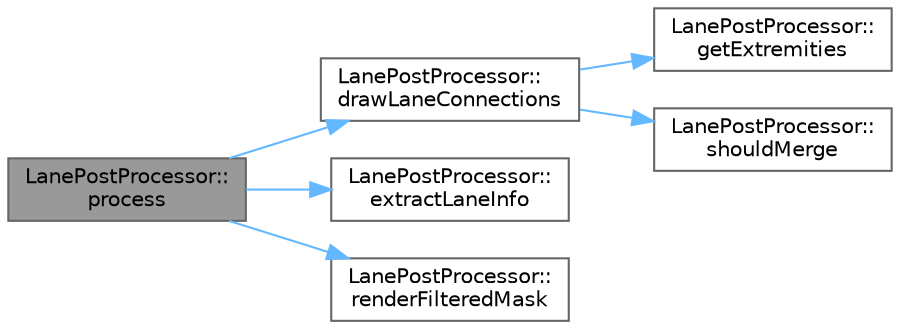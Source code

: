 digraph "LanePostProcessor::process"
{
 // LATEX_PDF_SIZE
  bgcolor="transparent";
  edge [fontname=Helvetica,fontsize=10,labelfontname=Helvetica,labelfontsize=10];
  node [fontname=Helvetica,fontsize=10,shape=box,height=0.2,width=0.4];
  rankdir="LR";
  Node1 [id="Node000001",label="LanePostProcessor::\lprocess",height=0.2,width=0.4,color="gray40", fillcolor="grey60", style="filled", fontcolor="black",tooltip=" "];
  Node1 -> Node2 [id="edge1_Node000001_Node000002",color="steelblue1",style="solid",tooltip=" "];
  Node2 [id="Node000002",label="LanePostProcessor::\ldrawLaneConnections",height=0.2,width=0.4,color="grey40", fillcolor="white", style="filled",URL="$classLanePostProcessor.html#a28261d50c0013270778f9682f85e71ef",tooltip=" "];
  Node2 -> Node3 [id="edge2_Node000002_Node000003",color="steelblue1",style="solid",tooltip=" "];
  Node3 [id="Node000003",label="LanePostProcessor::\lgetExtremities",height=0.2,width=0.4,color="grey40", fillcolor="white", style="filled",URL="$classLanePostProcessor.html#a56b02a7ae11c836238b48b097f22c331",tooltip=" "];
  Node2 -> Node4 [id="edge3_Node000002_Node000004",color="steelblue1",style="solid",tooltip=" "];
  Node4 [id="Node000004",label="LanePostProcessor::\lshouldMerge",height=0.2,width=0.4,color="grey40", fillcolor="white", style="filled",URL="$classLanePostProcessor.html#a47d0e01d55950536182ac11043cb4d0c",tooltip=" "];
  Node1 -> Node5 [id="edge4_Node000001_Node000005",color="steelblue1",style="solid",tooltip=" "];
  Node5 [id="Node000005",label="LanePostProcessor::\lextractLaneInfo",height=0.2,width=0.4,color="grey40", fillcolor="white", style="filled",URL="$classLanePostProcessor.html#adf0d89024d65ba533050713d63bbd068",tooltip=" "];
  Node1 -> Node6 [id="edge5_Node000001_Node000006",color="steelblue1",style="solid",tooltip=" "];
  Node6 [id="Node000006",label="LanePostProcessor::\lrenderFilteredMask",height=0.2,width=0.4,color="grey40", fillcolor="white", style="filled",URL="$classLanePostProcessor.html#a484d8fcc920e7fdee7f719d7f57e829a",tooltip=" "];
}
